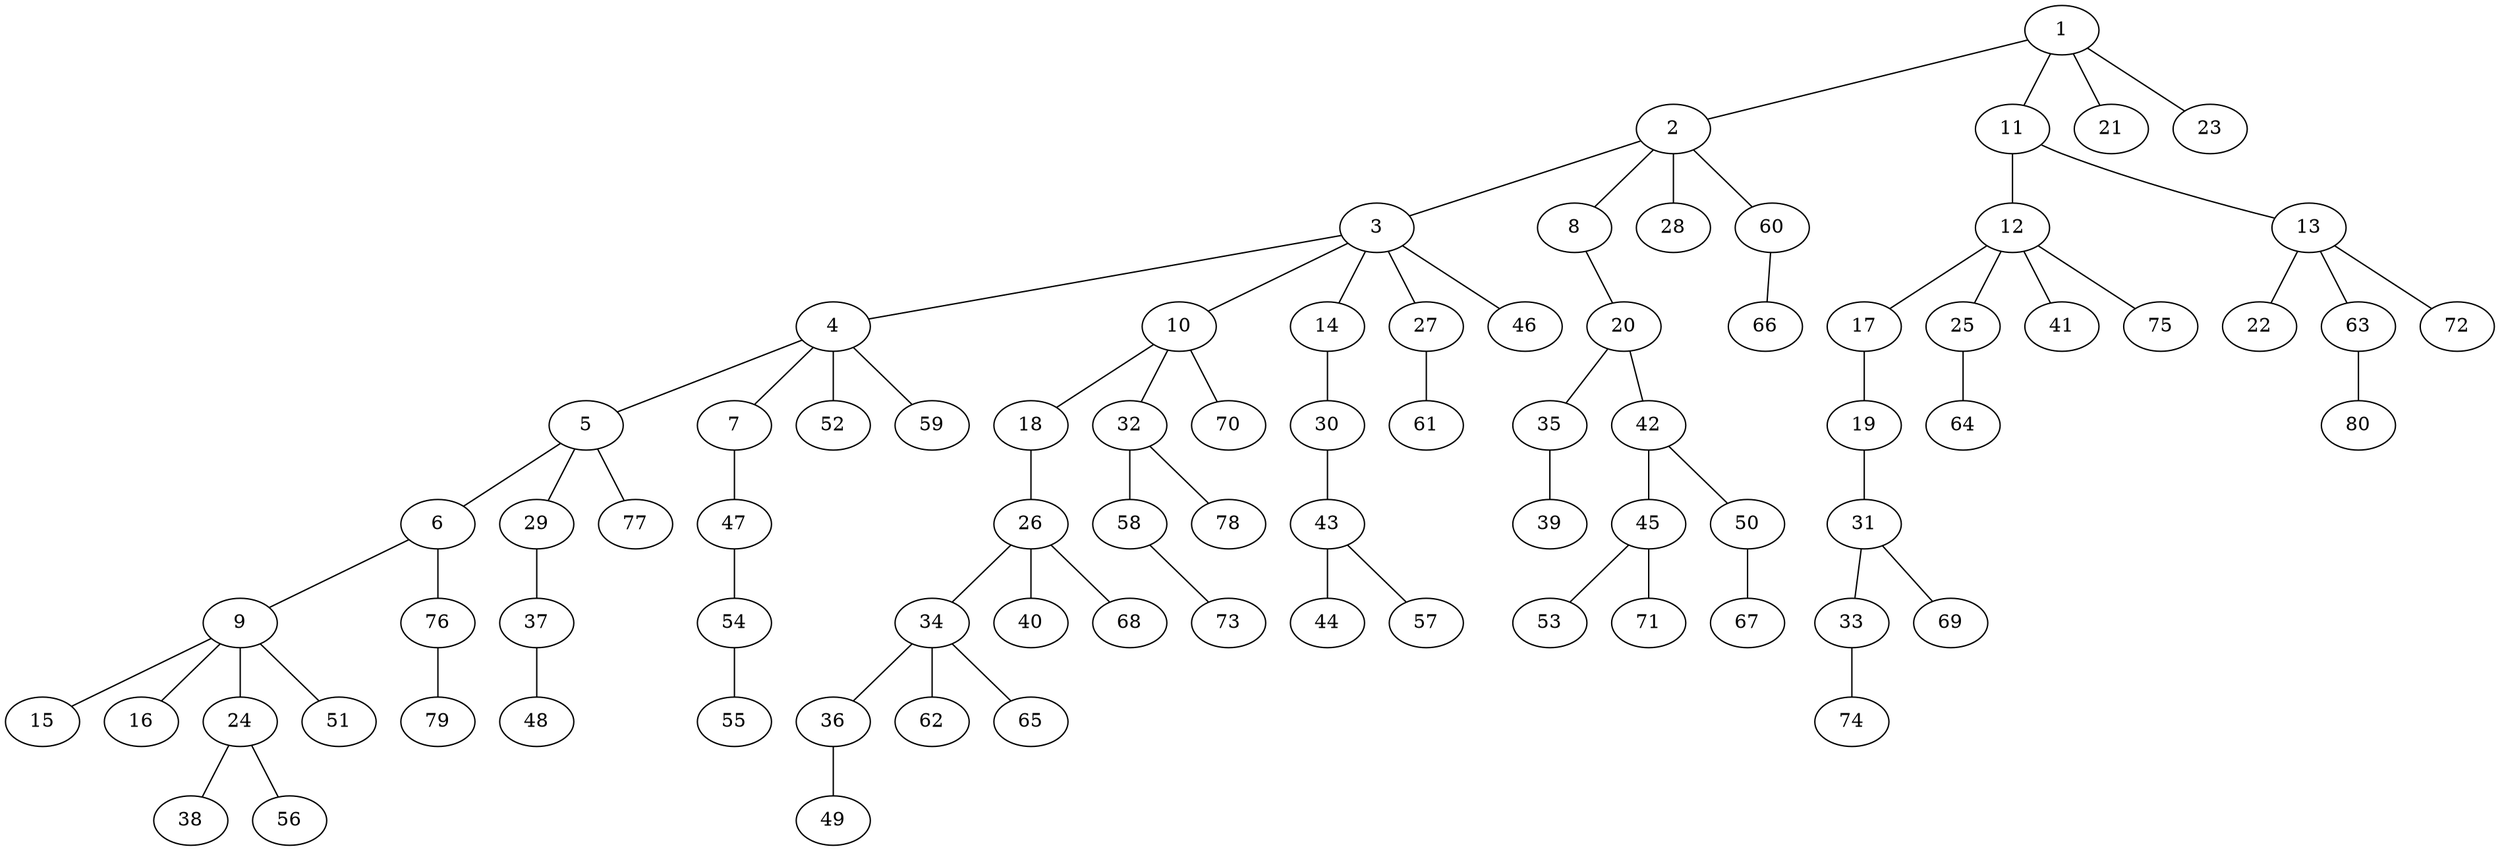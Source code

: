 graph graphname {1--2
1--11
1--21
1--23
2--3
2--8
2--28
2--60
3--4
3--10
3--14
3--27
3--46
4--5
4--7
4--52
4--59
5--6
5--29
5--77
6--9
6--76
7--47
8--20
9--15
9--16
9--24
9--51
10--18
10--32
10--70
11--12
11--13
12--17
12--25
12--41
12--75
13--22
13--63
13--72
14--30
17--19
18--26
19--31
20--35
20--42
24--38
24--56
25--64
26--34
26--40
26--68
27--61
29--37
30--43
31--33
31--69
32--58
32--78
33--74
34--36
34--62
34--65
35--39
36--49
37--48
42--45
42--50
43--44
43--57
45--53
45--71
47--54
50--67
54--55
58--73
60--66
63--80
76--79
}